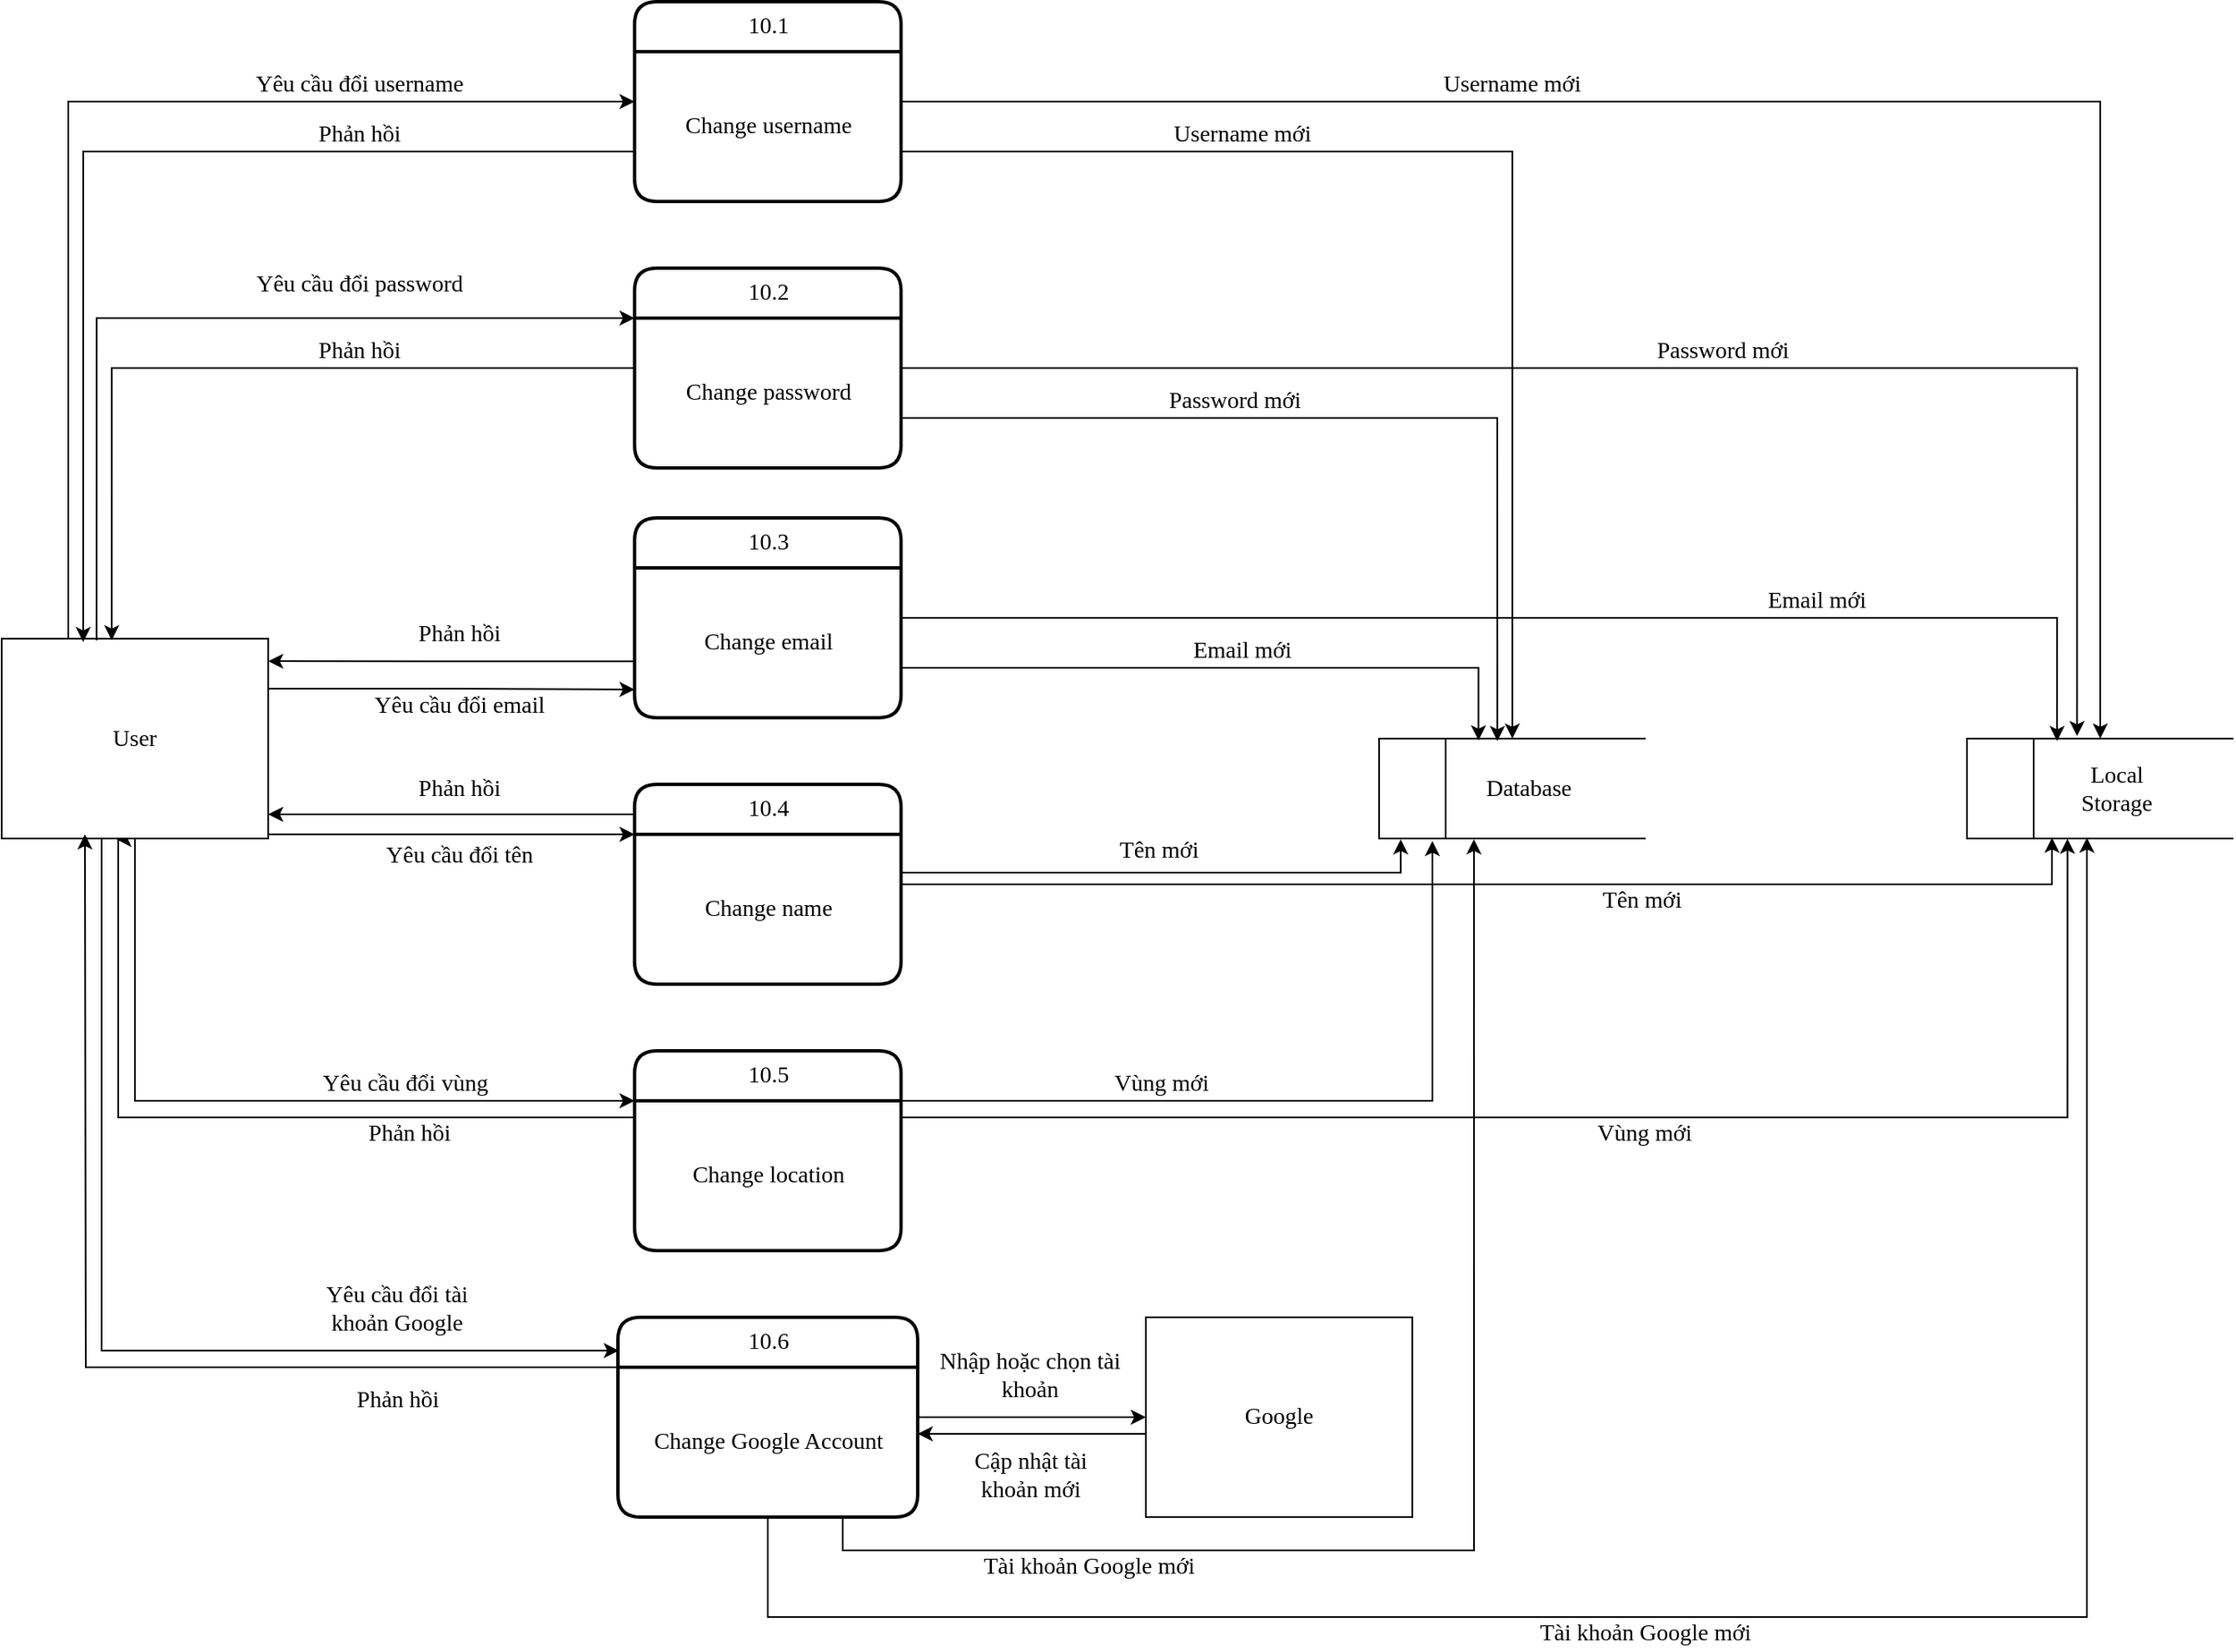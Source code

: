 <mxfile version="13.10.0" type="device"><diagram id="F7H0HcwporbOBXh14j1X" name="Page-1"><mxGraphModel dx="868" dy="450" grid="1" gridSize="10" guides="1" tooltips="1" connect="1" arrows="1" fold="1" page="1" pageScale="1" pageWidth="1654" pageHeight="1169" math="0" shadow="0"><root><mxCell id="0"/><mxCell id="1" parent="0"/><mxCell id="qWYLG13OGUp8dt35OFUk-2" value="" style="strokeWidth=1;html=1;shape=mxgraph.flowchart.annotation_1;align=left;pointerEvents=1;fontFamily=Verdana;fontSize=14;" parent="1" vertex="1"><mxGeometry x="867" y="452.5" width="160" height="60" as="geometry"/></mxCell><mxCell id="qWYLG13OGUp8dt35OFUk-81" style="edgeStyle=orthogonalEdgeStyle;rounded=0;orthogonalLoop=1;jettySize=auto;html=1;exitX=0.25;exitY=0;exitDx=0;exitDy=0;fontFamily=Verdana;fontSize=14;entryX=0;entryY=0.5;entryDx=0;entryDy=0;" parent="1" source="qWYLG13OGUp8dt35OFUk-6" target="qWYLG13OGUp8dt35OFUk-7" edge="1"><mxGeometry relative="1" as="geometry"><mxPoint x="80" y="70" as="targetPoint"/><Array as="points"><mxPoint x="80" y="70"/></Array></mxGeometry></mxCell><mxCell id="olSbuhXtKk5WWY-v3q_q-8" style="edgeStyle=orthogonalEdgeStyle;rounded=0;orthogonalLoop=1;jettySize=auto;html=1;exitX=1;exitY=0.25;exitDx=0;exitDy=0;" edge="1" parent="1" source="qWYLG13OGUp8dt35OFUk-6"><mxGeometry relative="1" as="geometry"><mxPoint x="420" y="423" as="targetPoint"/><Array as="points"><mxPoint x="310" y="423"/></Array></mxGeometry></mxCell><mxCell id="olSbuhXtKk5WWY-v3q_q-11" style="edgeStyle=orthogonalEdgeStyle;rounded=0;orthogonalLoop=1;jettySize=auto;html=1;exitX=1;exitY=1;exitDx=0;exitDy=0;entryX=0;entryY=0.25;entryDx=0;entryDy=0;" edge="1" parent="1" source="qWYLG13OGUp8dt35OFUk-6" target="qWYLG13OGUp8dt35OFUk-40"><mxGeometry relative="1" as="geometry"><Array as="points"><mxPoint x="200" y="510"/></Array></mxGeometry></mxCell><mxCell id="olSbuhXtKk5WWY-v3q_q-13" style="edgeStyle=orthogonalEdgeStyle;rounded=0;orthogonalLoop=1;jettySize=auto;html=1;exitX=0.006;exitY=0.15;exitDx=0;exitDy=0;exitPerimeter=0;" edge="1" parent="1" source="qWYLG13OGUp8dt35OFUk-40"><mxGeometry relative="1" as="geometry"><mxPoint x="200" y="498" as="targetPoint"/><Array as="points"><mxPoint x="200" y="498"/></Array></mxGeometry></mxCell><mxCell id="olSbuhXtKk5WWY-v3q_q-15" style="edgeStyle=orthogonalEdgeStyle;rounded=0;orthogonalLoop=1;jettySize=auto;html=1;exitX=0.5;exitY=1;exitDx=0;exitDy=0;entryX=0;entryY=0.25;entryDx=0;entryDy=0;" edge="1" parent="1" source="qWYLG13OGUp8dt35OFUk-6" target="qWYLG13OGUp8dt35OFUk-22"><mxGeometry relative="1" as="geometry"/></mxCell><mxCell id="olSbuhXtKk5WWY-v3q_q-16" style="edgeStyle=orthogonalEdgeStyle;rounded=0;orthogonalLoop=1;jettySize=auto;html=1;exitX=0;exitY=0.5;exitDx=0;exitDy=0;entryX=0.431;entryY=1.004;entryDx=0;entryDy=0;entryPerimeter=0;" edge="1" parent="1" source="qWYLG13OGUp8dt35OFUk-22" target="qWYLG13OGUp8dt35OFUk-6"><mxGeometry relative="1" as="geometry"><Array as="points"><mxPoint x="420" y="680"/><mxPoint x="110" y="680"/></Array></mxGeometry></mxCell><mxCell id="olSbuhXtKk5WWY-v3q_q-19" style="edgeStyle=orthogonalEdgeStyle;rounded=0;orthogonalLoop=1;jettySize=auto;html=1;exitX=0.25;exitY=1;exitDx=0;exitDy=0;entryX=0.003;entryY=0.167;entryDx=0;entryDy=0;entryPerimeter=0;" edge="1" parent="1" source="qWYLG13OGUp8dt35OFUk-6" target="qWYLG13OGUp8dt35OFUk-25"><mxGeometry relative="1" as="geometry"><mxPoint x="380" y="860" as="targetPoint"/><Array as="points"><mxPoint x="100" y="513"/><mxPoint x="100" y="820"/></Array></mxGeometry></mxCell><mxCell id="qWYLG13OGUp8dt35OFUk-6" value="User" style="rounded=0;whiteSpace=wrap;html=1;fontFamily=Verdana;fontSize=14;" parent="1" vertex="1"><mxGeometry x="40" y="392.5" width="160" height="120" as="geometry"/></mxCell><mxCell id="olSbuhXtKk5WWY-v3q_q-1" style="edgeStyle=orthogonalEdgeStyle;rounded=0;orthogonalLoop=1;jettySize=auto;html=1;exitX=0;exitY=0.75;exitDx=0;exitDy=0;entryX=0.306;entryY=0.017;entryDx=0;entryDy=0;entryPerimeter=0;" edge="1" parent="1" source="qWYLG13OGUp8dt35OFUk-7" target="qWYLG13OGUp8dt35OFUk-6"><mxGeometry relative="1" as="geometry"><mxPoint x="90" y="520" as="targetPoint"/><Array as="points"><mxPoint x="89" y="100"/></Array></mxGeometry></mxCell><mxCell id="olSbuhXtKk5WWY-v3q_q-29" style="edgeStyle=orthogonalEdgeStyle;rounded=0;orthogonalLoop=1;jettySize=auto;html=1;exitX=1;exitY=0.75;exitDx=0;exitDy=0;entryX=0.5;entryY=0;entryDx=0;entryDy=0;entryPerimeter=0;" edge="1" parent="1" source="qWYLG13OGUp8dt35OFUk-7" target="qWYLG13OGUp8dt35OFUk-2"><mxGeometry relative="1" as="geometry"><mxPoint x="1050" y="532" as="targetPoint"/></mxGeometry></mxCell><mxCell id="olSbuhXtKk5WWY-v3q_q-31" style="edgeStyle=orthogonalEdgeStyle;rounded=0;orthogonalLoop=1;jettySize=auto;html=1;exitX=1;exitY=0.5;exitDx=0;exitDy=0;entryX=0.5;entryY=0;entryDx=0;entryDy=0;entryPerimeter=0;" edge="1" parent="1" source="qWYLG13OGUp8dt35OFUk-7" target="olSbuhXtKk5WWY-v3q_q-26"><mxGeometry relative="1" as="geometry"/></mxCell><mxCell id="qWYLG13OGUp8dt35OFUk-7" value="10.1" style="swimlane;childLayout=stackLayout;horizontal=1;startSize=30;horizontalStack=0;rounded=1;fontSize=14;fontStyle=0;strokeWidth=2;resizeParent=0;resizeLast=1;shadow=0;dashed=0;align=center;html=1;fontFamily=Verdana;" parent="1" vertex="1"><mxGeometry x="420" y="10" width="160" height="120" as="geometry"/></mxCell><mxCell id="qWYLG13OGUp8dt35OFUk-8" value="Change username" style="text;html=1;align=center;verticalAlign=middle;resizable=0;points=[];autosize=1;fontSize=14;fontFamily=Verdana;" parent="qWYLG13OGUp8dt35OFUk-7" vertex="1"><mxGeometry y="30" width="160" height="90" as="geometry"/></mxCell><mxCell id="qWYLG13OGUp8dt35OFUk-9" value="" style="endArrow=none;html=1;fontFamily=Verdana;fontSize=14;" parent="1" edge="1"><mxGeometry width="50" height="50" relative="1" as="geometry"><mxPoint x="907" y="512.5" as="sourcePoint"/><mxPoint x="907" y="452.5" as="targetPoint"/></mxGeometry></mxCell><mxCell id="olSbuhXtKk5WWY-v3q_q-4" style="edgeStyle=orthogonalEdgeStyle;rounded=0;orthogonalLoop=1;jettySize=auto;html=1;exitX=0.356;exitY=0.008;exitDx=0;exitDy=0;entryX=0;entryY=0.25;entryDx=0;entryDy=0;exitPerimeter=0;" edge="1" parent="1" source="qWYLG13OGUp8dt35OFUk-6" target="qWYLG13OGUp8dt35OFUk-13"><mxGeometry relative="1" as="geometry"><mxPoint x="100" y="510" as="sourcePoint"/></mxGeometry></mxCell><mxCell id="olSbuhXtKk5WWY-v3q_q-6" style="edgeStyle=orthogonalEdgeStyle;rounded=0;orthogonalLoop=1;jettySize=auto;html=1;exitX=0;exitY=0.5;exitDx=0;exitDy=0;entryX=0.413;entryY=0.008;entryDx=0;entryDy=0;entryPerimeter=0;" edge="1" parent="1" source="qWYLG13OGUp8dt35OFUk-13" target="qWYLG13OGUp8dt35OFUk-6"><mxGeometry relative="1" as="geometry"/></mxCell><mxCell id="olSbuhXtKk5WWY-v3q_q-33" style="edgeStyle=orthogonalEdgeStyle;rounded=0;orthogonalLoop=1;jettySize=auto;html=1;exitX=1;exitY=0.75;exitDx=0;exitDy=0;entryX=0.444;entryY=0.025;entryDx=0;entryDy=0;entryPerimeter=0;" edge="1" parent="1" source="qWYLG13OGUp8dt35OFUk-13" target="qWYLG13OGUp8dt35OFUk-2"><mxGeometry relative="1" as="geometry"/></mxCell><mxCell id="olSbuhXtKk5WWY-v3q_q-34" style="edgeStyle=orthogonalEdgeStyle;rounded=0;orthogonalLoop=1;jettySize=auto;html=1;exitX=1;exitY=0.5;exitDx=0;exitDy=0;entryX=0.413;entryY=-0.025;entryDx=0;entryDy=0;entryPerimeter=0;" edge="1" parent="1" source="qWYLG13OGUp8dt35OFUk-13" target="olSbuhXtKk5WWY-v3q_q-26"><mxGeometry relative="1" as="geometry"/></mxCell><mxCell id="qWYLG13OGUp8dt35OFUk-13" value="10.2" style="swimlane;childLayout=stackLayout;horizontal=1;startSize=30;horizontalStack=0;rounded=1;fontSize=14;fontStyle=0;strokeWidth=2;resizeParent=0;resizeLast=1;shadow=0;dashed=0;align=center;html=1;fontFamily=Verdana;" parent="1" vertex="1"><mxGeometry x="420" y="170" width="160" height="120" as="geometry"/></mxCell><mxCell id="qWYLG13OGUp8dt35OFUk-14" value="Change password" style="text;html=1;align=center;verticalAlign=middle;resizable=0;points=[];autosize=1;fontSize=14;fontFamily=Verdana;" parent="qWYLG13OGUp8dt35OFUk-13" vertex="1"><mxGeometry y="30" width="160" height="90" as="geometry"/></mxCell><mxCell id="qWYLG13OGUp8dt35OFUk-16" value="Database" style="text;html=1;strokeColor=none;fillColor=none;align=center;verticalAlign=middle;whiteSpace=wrap;rounded=0;fontFamily=Verdana;fontSize=14;" parent="1" vertex="1"><mxGeometry x="917" y="472.5" width="80" height="20" as="geometry"/></mxCell><mxCell id="olSbuhXtKk5WWY-v3q_q-44" style="edgeStyle=orthogonalEdgeStyle;rounded=0;orthogonalLoop=1;jettySize=auto;html=1;exitX=1;exitY=0.25;exitDx=0;exitDy=0;entryX=0.2;entryY=1.025;entryDx=0;entryDy=0;entryPerimeter=0;" edge="1" parent="1" source="qWYLG13OGUp8dt35OFUk-22" target="qWYLG13OGUp8dt35OFUk-2"><mxGeometry relative="1" as="geometry"><mxPoint x="950" y="590" as="targetPoint"/></mxGeometry></mxCell><mxCell id="olSbuhXtKk5WWY-v3q_q-45" style="edgeStyle=orthogonalEdgeStyle;rounded=0;orthogonalLoop=1;jettySize=auto;html=1;exitX=1;exitY=0.5;exitDx=0;exitDy=0;entryX=0.377;entryY=1.003;entryDx=0;entryDy=0;entryPerimeter=0;" edge="1" parent="1" source="qWYLG13OGUp8dt35OFUk-22" target="olSbuhXtKk5WWY-v3q_q-26"><mxGeometry relative="1" as="geometry"><Array as="points"><mxPoint x="580" y="680"/><mxPoint x="1280" y="680"/></Array></mxGeometry></mxCell><mxCell id="qWYLG13OGUp8dt35OFUk-22" value="10.5" style="swimlane;childLayout=stackLayout;horizontal=1;startSize=30;horizontalStack=0;rounded=1;fontSize=14;fontStyle=0;strokeWidth=2;resizeParent=0;resizeLast=1;shadow=0;dashed=0;align=center;html=1;fontFamily=Verdana;" parent="1" vertex="1"><mxGeometry x="420" y="640" width="160" height="120" as="geometry"/></mxCell><mxCell id="qWYLG13OGUp8dt35OFUk-23" value="Change location" style="text;html=1;align=center;verticalAlign=middle;resizable=0;points=[];autosize=1;fontSize=14;fontFamily=Verdana;" parent="qWYLG13OGUp8dt35OFUk-22" vertex="1"><mxGeometry y="30" width="160" height="90" as="geometry"/></mxCell><mxCell id="qWYLG13OGUp8dt35OFUk-72" style="edgeStyle=orthogonalEdgeStyle;rounded=0;orthogonalLoop=1;jettySize=auto;html=1;entryX=0;entryY=0.5;entryDx=0;entryDy=0;fontFamily=Verdana;fontSize=14;" parent="1" source="qWYLG13OGUp8dt35OFUk-25" target="qWYLG13OGUp8dt35OFUk-68" edge="1"><mxGeometry relative="1" as="geometry"/></mxCell><mxCell id="olSbuhXtKk5WWY-v3q_q-21" style="edgeStyle=orthogonalEdgeStyle;rounded=0;orthogonalLoop=1;jettySize=auto;html=1;exitX=0;exitY=0.25;exitDx=0;exitDy=0;" edge="1" parent="1" source="qWYLG13OGUp8dt35OFUk-25"><mxGeometry relative="1" as="geometry"><mxPoint x="90" y="510" as="targetPoint"/></mxGeometry></mxCell><mxCell id="olSbuhXtKk5WWY-v3q_q-48" style="edgeStyle=orthogonalEdgeStyle;rounded=0;orthogonalLoop=1;jettySize=auto;html=1;exitX=0.75;exitY=1;exitDx=0;exitDy=0;entryX=0.356;entryY=1.008;entryDx=0;entryDy=0;entryPerimeter=0;" edge="1" parent="1" source="qWYLG13OGUp8dt35OFUk-25" target="qWYLG13OGUp8dt35OFUk-2"><mxGeometry relative="1" as="geometry"/></mxCell><mxCell id="olSbuhXtKk5WWY-v3q_q-49" style="edgeStyle=orthogonalEdgeStyle;rounded=0;orthogonalLoop=1;jettySize=auto;html=1;exitX=0.5;exitY=1;exitDx=0;exitDy=0;entryX=0.45;entryY=0.992;entryDx=0;entryDy=0;entryPerimeter=0;" edge="1" parent="1" source="qWYLG13OGUp8dt35OFUk-25" target="olSbuhXtKk5WWY-v3q_q-26"><mxGeometry relative="1" as="geometry"><Array as="points"><mxPoint x="500" y="980"/><mxPoint x="1292" y="980"/></Array></mxGeometry></mxCell><mxCell id="qWYLG13OGUp8dt35OFUk-25" value="10.6" style="swimlane;childLayout=stackLayout;horizontal=1;startSize=30;horizontalStack=0;rounded=1;fontSize=14;fontStyle=0;strokeWidth=2;resizeParent=0;resizeLast=1;shadow=0;dashed=0;align=center;html=1;fontFamily=Verdana;" parent="1" vertex="1"><mxGeometry x="410" y="800" width="180" height="120" as="geometry"/></mxCell><mxCell id="qWYLG13OGUp8dt35OFUk-26" value="Change Google Account" style="text;html=1;align=center;verticalAlign=middle;resizable=0;points=[];autosize=1;fontSize=14;fontFamily=Verdana;" parent="qWYLG13OGUp8dt35OFUk-25" vertex="1"><mxGeometry y="30" width="180" height="90" as="geometry"/></mxCell><mxCell id="olSbuhXtKk5WWY-v3q_q-9" style="edgeStyle=orthogonalEdgeStyle;rounded=0;orthogonalLoop=1;jettySize=auto;html=1;exitX=0;exitY=0.75;exitDx=0;exitDy=0;entryX=1;entryY=0.113;entryDx=0;entryDy=0;entryPerimeter=0;" edge="1" parent="1" source="qWYLG13OGUp8dt35OFUk-36" target="qWYLG13OGUp8dt35OFUk-6"><mxGeometry relative="1" as="geometry"><Array as="points"><mxPoint x="420" y="406"/></Array></mxGeometry></mxCell><mxCell id="olSbuhXtKk5WWY-v3q_q-38" style="edgeStyle=orthogonalEdgeStyle;rounded=0;orthogonalLoop=1;jettySize=auto;html=1;exitX=1;exitY=0.5;exitDx=0;exitDy=0;entryX=0.338;entryY=0.025;entryDx=0;entryDy=0;entryPerimeter=0;" edge="1" parent="1" source="qWYLG13OGUp8dt35OFUk-36" target="olSbuhXtKk5WWY-v3q_q-26"><mxGeometry relative="1" as="geometry"/></mxCell><mxCell id="olSbuhXtKk5WWY-v3q_q-39" style="edgeStyle=orthogonalEdgeStyle;rounded=0;orthogonalLoop=1;jettySize=auto;html=1;exitX=1;exitY=0.75;exitDx=0;exitDy=0;entryX=0.373;entryY=0.018;entryDx=0;entryDy=0;entryPerimeter=0;" edge="1" parent="1" source="qWYLG13OGUp8dt35OFUk-36" target="qWYLG13OGUp8dt35OFUk-2"><mxGeometry relative="1" as="geometry"><mxPoint x="927" y="449" as="targetPoint"/><Array as="points"><mxPoint x="927" y="410"/></Array></mxGeometry></mxCell><mxCell id="qWYLG13OGUp8dt35OFUk-36" value="10.3" style="swimlane;childLayout=stackLayout;horizontal=1;startSize=30;horizontalStack=0;rounded=1;fontSize=14;fontStyle=0;strokeWidth=2;resizeParent=0;resizeLast=1;shadow=0;dashed=0;align=center;html=1;fontFamily=Verdana;" parent="1" vertex="1"><mxGeometry x="420" y="320" width="160" height="120" as="geometry"/></mxCell><mxCell id="qWYLG13OGUp8dt35OFUk-37" value="Change email" style="text;html=1;align=center;verticalAlign=middle;resizable=0;points=[];autosize=1;fontSize=14;fontFamily=Verdana;" parent="qWYLG13OGUp8dt35OFUk-36" vertex="1"><mxGeometry y="30" width="160" height="90" as="geometry"/></mxCell><mxCell id="olSbuhXtKk5WWY-v3q_q-40" style="edgeStyle=orthogonalEdgeStyle;rounded=0;orthogonalLoop=1;jettySize=auto;html=1;exitX=1;exitY=0.25;exitDx=0;exitDy=0;" edge="1" parent="1" source="qWYLG13OGUp8dt35OFUk-40"><mxGeometry relative="1" as="geometry"><mxPoint x="880" y="513" as="targetPoint"/><Array as="points"><mxPoint x="580" y="533"/><mxPoint x="880" y="533"/><mxPoint x="880" y="513"/></Array></mxGeometry></mxCell><mxCell id="olSbuhXtKk5WWY-v3q_q-41" style="edgeStyle=orthogonalEdgeStyle;rounded=0;orthogonalLoop=1;jettySize=auto;html=1;exitX=1;exitY=0.5;exitDx=0;exitDy=0;entryX=0.319;entryY=0.992;entryDx=0;entryDy=0;entryPerimeter=0;" edge="1" parent="1" source="qWYLG13OGUp8dt35OFUk-40" target="olSbuhXtKk5WWY-v3q_q-26"><mxGeometry relative="1" as="geometry"/></mxCell><mxCell id="qWYLG13OGUp8dt35OFUk-40" value="10.4" style="swimlane;childLayout=stackLayout;horizontal=1;startSize=30;horizontalStack=0;rounded=1;fontSize=14;fontStyle=0;strokeWidth=2;resizeParent=0;resizeLast=1;shadow=0;dashed=0;align=center;html=1;fontFamily=Verdana;" parent="1" vertex="1"><mxGeometry x="420" y="480" width="160" height="120" as="geometry"/></mxCell><mxCell id="qWYLG13OGUp8dt35OFUk-41" value="Change name" style="text;html=1;align=center;verticalAlign=middle;resizable=0;points=[];autosize=1;fontSize=14;fontFamily=Verdana;" parent="qWYLG13OGUp8dt35OFUk-40" vertex="1"><mxGeometry y="30" width="160" height="90" as="geometry"/></mxCell><mxCell id="qWYLG13OGUp8dt35OFUk-52" value="Yêu cầu đổi tài khoản Google" style="text;html=1;strokeColor=none;fillColor=none;align=center;verticalAlign=middle;whiteSpace=wrap;rounded=0;fontFamily=Verdana;fontSize=14;" parent="1" vertex="1"><mxGeometry x="220" y="780" width="115" height="30" as="geometry"/></mxCell><mxCell id="qWYLG13OGUp8dt35OFUk-53" value="Yêu cầu đổi tên" style="text;html=1;strokeColor=none;fillColor=none;align=center;verticalAlign=middle;whiteSpace=wrap;rounded=0;fontFamily=Verdana;fontSize=14;" parent="1" vertex="1"><mxGeometry x="255" y="512.5" width="120" height="20" as="geometry"/></mxCell><mxCell id="qWYLG13OGUp8dt35OFUk-54" value="Yêu cầu đổi username" style="text;html=1;strokeColor=none;fillColor=none;align=center;verticalAlign=middle;whiteSpace=wrap;rounded=0;fontFamily=Verdana;fontSize=14;" parent="1" vertex="1"><mxGeometry x="170" y="50" width="170" height="20" as="geometry"/></mxCell><mxCell id="qWYLG13OGUp8dt35OFUk-55" value="Yêu cầu đổi vùng" style="text;html=1;strokeColor=none;fillColor=none;align=center;verticalAlign=middle;whiteSpace=wrap;rounded=0;fontFamily=Verdana;fontSize=14;" parent="1" vertex="1"><mxGeometry x="220" y="650" width="125" height="20" as="geometry"/></mxCell><mxCell id="qWYLG13OGUp8dt35OFUk-56" value="Yêu cầu đổi password" style="text;html=1;strokeColor=none;fillColor=none;align=center;verticalAlign=middle;whiteSpace=wrap;rounded=0;fontFamily=Verdana;fontSize=14;" parent="1" vertex="1"><mxGeometry x="175" y="170" width="160" height="20" as="geometry"/></mxCell><mxCell id="qWYLG13OGUp8dt35OFUk-57" value="Yêu cầu đổi email" style="text;html=1;strokeColor=none;fillColor=none;align=center;verticalAlign=middle;whiteSpace=wrap;rounded=0;fontFamily=Verdana;fontSize=14;" parent="1" vertex="1"><mxGeometry x="250" y="425" width="130" height="15" as="geometry"/></mxCell><mxCell id="olSbuhXtKk5WWY-v3q_q-47" style="edgeStyle=orthogonalEdgeStyle;rounded=0;orthogonalLoop=1;jettySize=auto;html=1;exitX=0;exitY=0.75;exitDx=0;exitDy=0;" edge="1" parent="1"><mxGeometry relative="1" as="geometry"><mxPoint x="590" y="870" as="targetPoint"/><mxPoint x="727" y="880" as="sourcePoint"/><Array as="points"><mxPoint x="727" y="870"/></Array></mxGeometry></mxCell><mxCell id="qWYLG13OGUp8dt35OFUk-68" value="Google" style="rounded=0;whiteSpace=wrap;html=1;fontFamily=Verdana;fontSize=14;" parent="1" vertex="1"><mxGeometry x="727" y="800" width="160" height="120" as="geometry"/></mxCell><mxCell id="qWYLG13OGUp8dt35OFUk-70" value="Nhập hoặc chọn tài khoản" style="text;html=1;strokeColor=none;fillColor=none;align=center;verticalAlign=middle;whiteSpace=wrap;rounded=0;fontFamily=Verdana;fontSize=14;" parent="1" vertex="1"><mxGeometry x="600" y="820" width="115" height="30" as="geometry"/></mxCell><mxCell id="qWYLG13OGUp8dt35OFUk-75" value="Cập nhật tài khoản mới" style="text;html=1;strokeColor=none;fillColor=none;align=center;verticalAlign=middle;whiteSpace=wrap;rounded=0;fontFamily=Verdana;fontSize=14;" parent="1" vertex="1"><mxGeometry x="607.5" y="880" width="100" height="30" as="geometry"/></mxCell><mxCell id="qWYLG13OGUp8dt35OFUk-85" value="Username mới" style="text;html=1;strokeColor=none;fillColor=none;align=center;verticalAlign=middle;whiteSpace=wrap;rounded=0;fontFamily=Verdana;fontSize=14;" parent="1" vertex="1"><mxGeometry x="887" y="50" width="120" height="20" as="geometry"/></mxCell><mxCell id="qWYLG13OGUp8dt35OFUk-86" value="Password mới" style="text;html=1;strokeColor=none;fillColor=none;align=center;verticalAlign=middle;whiteSpace=wrap;rounded=0;fontFamily=Verdana;fontSize=14;" parent="1" vertex="1"><mxGeometry x="1020" y="210" width="107" height="20" as="geometry"/></mxCell><mxCell id="qWYLG13OGUp8dt35OFUk-87" value="Email mới" style="text;html=1;strokeColor=none;fillColor=none;align=center;verticalAlign=middle;whiteSpace=wrap;rounded=0;fontFamily=Verdana;fontSize=14;" parent="1" vertex="1"><mxGeometry x="1090" y="360" width="80" height="20" as="geometry"/></mxCell><mxCell id="qWYLG13OGUp8dt35OFUk-88" value="Tên mới" style="text;html=1;strokeColor=none;fillColor=none;align=center;verticalAlign=middle;whiteSpace=wrap;rounded=0;fontFamily=Verdana;fontSize=14;" parent="1" vertex="1"><mxGeometry x="990" y="540" width="70" height="20" as="geometry"/></mxCell><mxCell id="qWYLG13OGUp8dt35OFUk-89" value="Tài khoản Google mới" style="text;html=1;strokeColor=none;fillColor=none;align=center;verticalAlign=middle;whiteSpace=wrap;rounded=0;fontFamily=Verdana;fontSize=14;" parent="1" vertex="1"><mxGeometry x="613" y="940" width="160" height="20" as="geometry"/></mxCell><mxCell id="qWYLG13OGUp8dt35OFUk-90" value="Vùng&amp;nbsp;mới" style="text;html=1;strokeColor=none;fillColor=none;align=center;verticalAlign=middle;whiteSpace=wrap;rounded=0;fontFamily=Verdana;fontSize=14;" parent="1" vertex="1"><mxGeometry x="990" y="680" width="73" height="20" as="geometry"/></mxCell><mxCell id="olSbuhXtKk5WWY-v3q_q-2" value="Phản hồi" style="text;html=1;strokeColor=none;fillColor=none;align=center;verticalAlign=middle;whiteSpace=wrap;rounded=0;fontFamily=Verdana;fontSize=14;" vertex="1" parent="1"><mxGeometry x="220" y="80" width="70" height="20" as="geometry"/></mxCell><mxCell id="olSbuhXtKk5WWY-v3q_q-7" value="Phản hồi" style="text;html=1;strokeColor=none;fillColor=none;align=center;verticalAlign=middle;whiteSpace=wrap;rounded=0;fontFamily=Verdana;fontSize=14;" vertex="1" parent="1"><mxGeometry x="220" y="210" width="70" height="20" as="geometry"/></mxCell><mxCell id="olSbuhXtKk5WWY-v3q_q-10" value="Phản hồi" style="text;html=1;strokeColor=none;fillColor=none;align=center;verticalAlign=middle;whiteSpace=wrap;rounded=0;fontFamily=Verdana;fontSize=14;" vertex="1" parent="1"><mxGeometry x="280" y="380" width="70" height="20" as="geometry"/></mxCell><mxCell id="olSbuhXtKk5WWY-v3q_q-14" value="Phản hồi" style="text;html=1;strokeColor=none;fillColor=none;align=center;verticalAlign=middle;whiteSpace=wrap;rounded=0;fontFamily=Verdana;fontSize=14;" vertex="1" parent="1"><mxGeometry x="280" y="472.5" width="70" height="20" as="geometry"/></mxCell><mxCell id="olSbuhXtKk5WWY-v3q_q-18" value="Phản hồi" style="text;html=1;strokeColor=none;fillColor=none;align=center;verticalAlign=middle;whiteSpace=wrap;rounded=0;fontFamily=Verdana;fontSize=14;" vertex="1" parent="1"><mxGeometry x="250" y="680" width="70" height="20" as="geometry"/></mxCell><mxCell id="olSbuhXtKk5WWY-v3q_q-22" value="Phản hồi" style="text;html=1;strokeColor=none;fillColor=none;align=center;verticalAlign=middle;whiteSpace=wrap;rounded=0;fontFamily=Verdana;fontSize=14;" vertex="1" parent="1"><mxGeometry x="242.5" y="840" width="70" height="20" as="geometry"/></mxCell><mxCell id="olSbuhXtKk5WWY-v3q_q-26" value="" style="strokeWidth=1;html=1;shape=mxgraph.flowchart.annotation_1;align=left;pointerEvents=1;fontFamily=Verdana;fontSize=14;" vertex="1" parent="1"><mxGeometry x="1220" y="452.5" width="160" height="60" as="geometry"/></mxCell><mxCell id="olSbuhXtKk5WWY-v3q_q-27" value="" style="endArrow=none;html=1;fontFamily=Verdana;fontSize=14;" edge="1" parent="1"><mxGeometry width="50" height="50" relative="1" as="geometry"><mxPoint x="1260" y="512.5" as="sourcePoint"/><mxPoint x="1260" y="452.5" as="targetPoint"/></mxGeometry></mxCell><mxCell id="olSbuhXtKk5WWY-v3q_q-28" value="Local Storage" style="text;html=1;strokeColor=none;fillColor=none;align=center;verticalAlign=middle;whiteSpace=wrap;rounded=0;fontFamily=Verdana;fontSize=14;" vertex="1" parent="1"><mxGeometry x="1270" y="467.5" width="80" height="30" as="geometry"/></mxCell><mxCell id="olSbuhXtKk5WWY-v3q_q-32" value="Username mới" style="text;html=1;strokeColor=none;fillColor=none;align=center;verticalAlign=middle;whiteSpace=wrap;rounded=0;fontFamily=Verdana;fontSize=14;" vertex="1" parent="1"><mxGeometry x="725" y="80" width="120" height="20" as="geometry"/></mxCell><mxCell id="olSbuhXtKk5WWY-v3q_q-35" value="Password mới" style="text;html=1;strokeColor=none;fillColor=none;align=center;verticalAlign=middle;whiteSpace=wrap;rounded=0;fontFamily=Verdana;fontSize=14;" vertex="1" parent="1"><mxGeometry x="727" y="240" width="107" height="20" as="geometry"/></mxCell><mxCell id="olSbuhXtKk5WWY-v3q_q-36" value="Email mới" style="text;html=1;strokeColor=none;fillColor=none;align=center;verticalAlign=middle;whiteSpace=wrap;rounded=0;fontFamily=Verdana;fontSize=14;" vertex="1" parent="1"><mxGeometry x="745" y="390" width="80" height="20" as="geometry"/></mxCell><mxCell id="olSbuhXtKk5WWY-v3q_q-42" value="Tên mới" style="text;html=1;strokeColor=none;fillColor=none;align=center;verticalAlign=middle;whiteSpace=wrap;rounded=0;fontFamily=Verdana;fontSize=14;" vertex="1" parent="1"><mxGeometry x="700" y="510" width="70" height="20" as="geometry"/></mxCell><mxCell id="olSbuhXtKk5WWY-v3q_q-46" value="Vùng&amp;nbsp;mới" style="text;html=1;strokeColor=none;fillColor=none;align=center;verticalAlign=middle;whiteSpace=wrap;rounded=0;fontFamily=Verdana;fontSize=14;" vertex="1" parent="1"><mxGeometry x="700" y="650" width="73" height="20" as="geometry"/></mxCell><mxCell id="olSbuhXtKk5WWY-v3q_q-50" value="Tài khoản Google mới" style="text;html=1;strokeColor=none;fillColor=none;align=center;verticalAlign=middle;whiteSpace=wrap;rounded=0;fontFamily=Verdana;fontSize=14;" vertex="1" parent="1"><mxGeometry x="946.5" y="980" width="160" height="20" as="geometry"/></mxCell></root></mxGraphModel></diagram></mxfile>